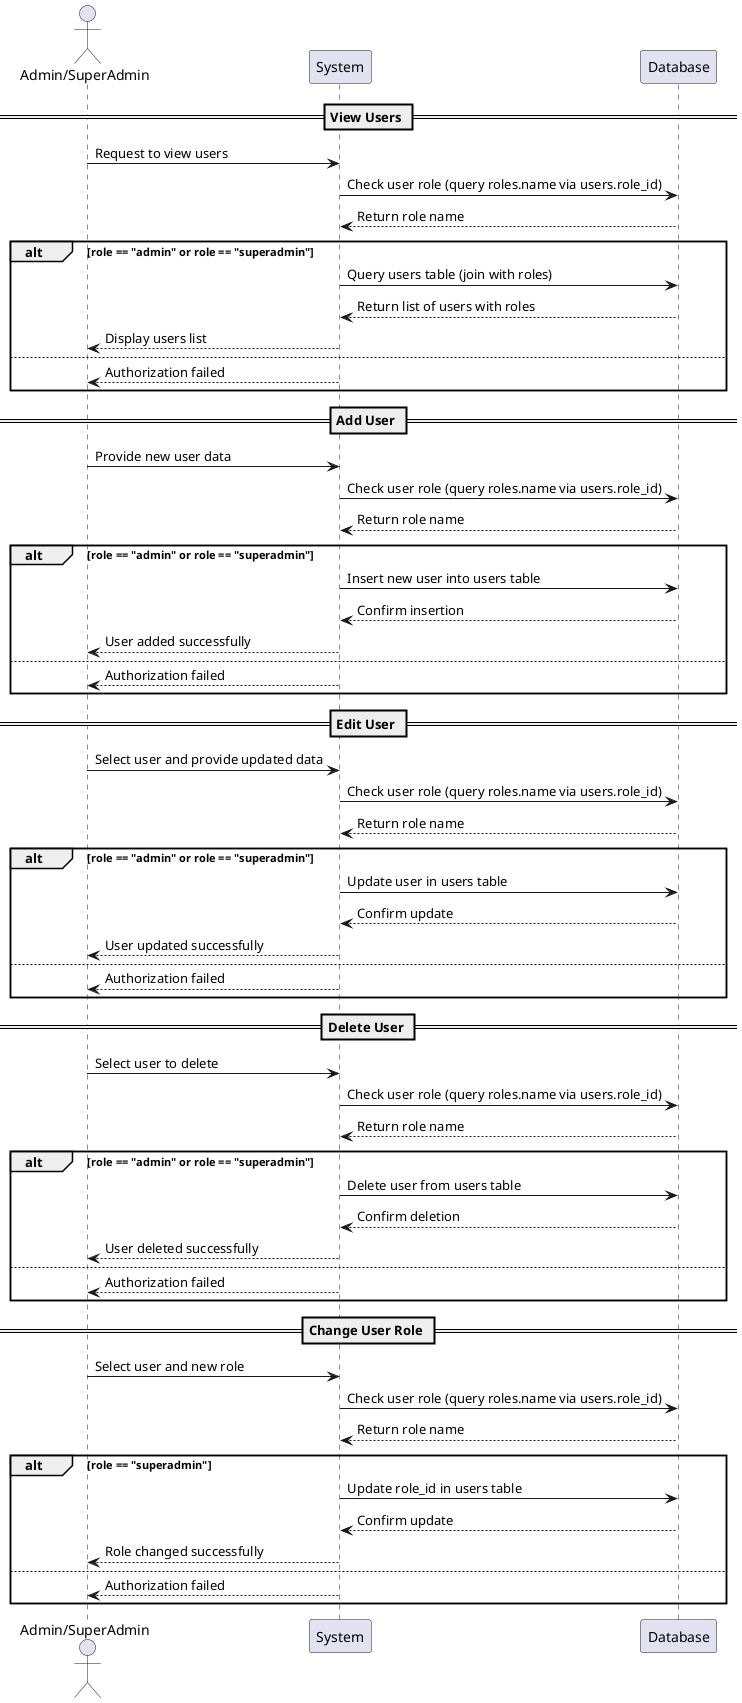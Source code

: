 @startuml User Management Sequence
actor "Admin/SuperAdmin"
participant System
participant Database

== View Users ==
"Admin/SuperAdmin" -> System: Request to view users
System -> Database: Check user role (query roles.name via users.role_id)
Database --> System: Return role name
alt role == "admin" or role == "superadmin"
  System -> Database: Query users table (join with roles)
  Database --> System: Return list of users with roles
  System --> "Admin/SuperAdmin": Display users list
else
  System --> "Admin/SuperAdmin": Authorization failed
end

== Add User ==
"Admin/SuperAdmin" -> System: Provide new user data
System -> Database: Check user role (query roles.name via users.role_id)
Database --> System: Return role name
alt role == "admin" or role == "superadmin"
  System -> Database: Insert new user into users table
  Database --> System: Confirm insertion
  System --> "Admin/SuperAdmin": User added successfully
else
  System --> "Admin/SuperAdmin": Authorization failed
end

== Edit User ==
"Admin/SuperAdmin" -> System: Select user and provide updated data
System -> Database: Check user role (query roles.name via users.role_id)
Database --> System: Return role name
alt role == "admin" or role == "superadmin"
  System -> Database: Update user in users table
  Database --> System: Confirm update
  System --> "Admin/SuperAdmin": User updated successfully
else
  System --> "Admin/SuperAdmin": Authorization failed
end

== Delete User ==
"Admin/SuperAdmin" -> System: Select user to delete
System -> Database: Check user role (query roles.name via users.role_id)
Database --> System: Return role name
alt role == "admin" or role == "superadmin"
  System -> Database: Delete user from users table
  Database --> System: Confirm deletion
  System --> "Admin/SuperAdmin": User deleted successfully
else
  System --> "Admin/SuperAdmin": Authorization failed
end

== Change User Role ==
"Admin/SuperAdmin" -> System: Select user and new role
System -> Database: Check user role (query roles.name via users.role_id)
Database --> System: Return role name
alt role == "superadmin"
  System -> Database: Update role_id in users table
  Database --> System: Confirm update
  System --> "Admin/SuperAdmin": Role changed successfully
else
  System --> "Admin/SuperAdmin": Authorization failed
end

@enduml